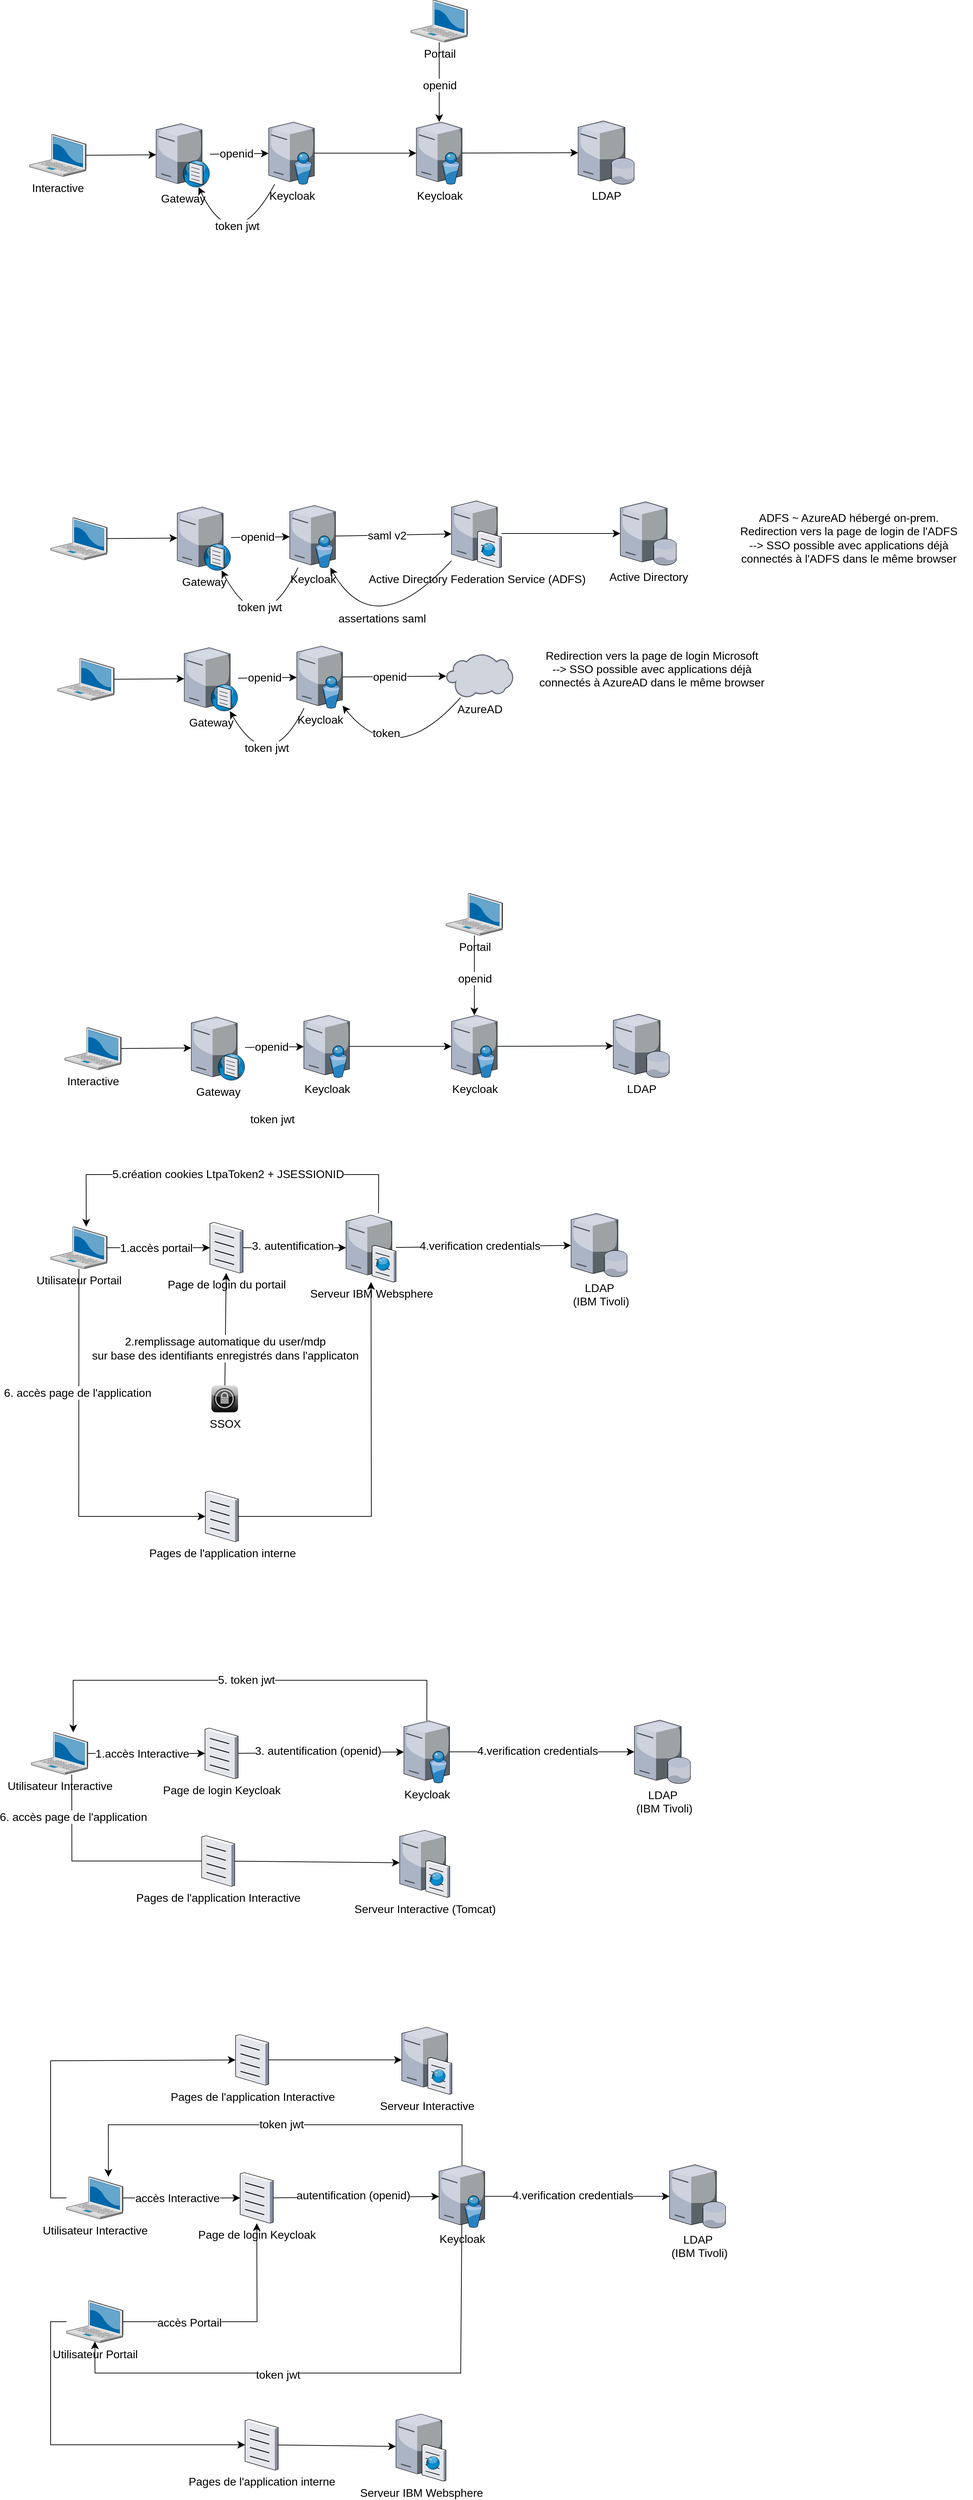 <mxfile version="21.6.1" type="github">
  <diagram name="Page-1" id="HAjE-nJK2nhPseXHy5An">
    <mxGraphModel dx="1434" dy="2093" grid="1" gridSize="10" guides="1" tooltips="1" connect="1" arrows="1" fold="1" page="1" pageScale="1" pageWidth="827" pageHeight="1169" math="0" shadow="0">
      <root>
        <mxCell id="0" />
        <mxCell id="1" parent="0" />
        <mxCell id="fy3cLaKTtEcv1rsZ_gve-9" style="edgeStyle=none;curved=1;rounded=0;orthogonalLoop=1;jettySize=auto;html=1;fontSize=12;startSize=8;endSize=8;" edge="1" parent="1" source="fy3cLaKTtEcv1rsZ_gve-1" target="fy3cLaKTtEcv1rsZ_gve-5">
          <mxGeometry relative="1" as="geometry" />
        </mxCell>
        <mxCell id="fy3cLaKTtEcv1rsZ_gve-1" value="Interactive" style="verticalLabelPosition=bottom;sketch=0;aspect=fixed;html=1;verticalAlign=top;strokeColor=none;align=center;outlineConnect=0;shape=mxgraph.citrix.laptop_2;fontSize=16;" vertex="1" parent="1">
          <mxGeometry x="50" y="141" width="80.46" height="60" as="geometry" />
        </mxCell>
        <mxCell id="fy3cLaKTtEcv1rsZ_gve-31" style="edgeStyle=none;curved=1;rounded=0;orthogonalLoop=1;jettySize=auto;html=1;fontSize=12;startSize=8;endSize=8;" edge="1" parent="1" source="fy3cLaKTtEcv1rsZ_gve-2" target="fy3cLaKTtEcv1rsZ_gve-5">
          <mxGeometry relative="1" as="geometry">
            <Array as="points">
              <mxPoint x="340" y="320" />
            </Array>
          </mxGeometry>
        </mxCell>
        <mxCell id="fy3cLaKTtEcv1rsZ_gve-32" value="token jwt" style="edgeLabel;html=1;align=center;verticalAlign=middle;resizable=0;points=[];fontSize=16;" vertex="1" connectable="0" parent="fy3cLaKTtEcv1rsZ_gve-31">
          <mxGeometry x="-0.35" y="-19" relative="1" as="geometry">
            <mxPoint as="offset" />
          </mxGeometry>
        </mxCell>
        <mxCell id="fy3cLaKTtEcv1rsZ_gve-57" style="edgeStyle=none;curved=1;rounded=0;orthogonalLoop=1;jettySize=auto;html=1;fontSize=12;startSize=8;endSize=8;" edge="1" parent="1" source="fy3cLaKTtEcv1rsZ_gve-2" target="fy3cLaKTtEcv1rsZ_gve-56">
          <mxGeometry relative="1" as="geometry" />
        </mxCell>
        <mxCell id="fy3cLaKTtEcv1rsZ_gve-2" value="Keycloak" style="verticalLabelPosition=bottom;sketch=0;aspect=fixed;html=1;verticalAlign=top;strokeColor=none;align=center;outlineConnect=0;shape=mxgraph.citrix.directory_server;fontSize=16;" vertex="1" parent="1">
          <mxGeometry x="390" y="123.5" width="65" height="88.5" as="geometry" />
        </mxCell>
        <mxCell id="fy3cLaKTtEcv1rsZ_gve-4" value="&lt;div&gt;LDAP&lt;/div&gt;" style="verticalLabelPosition=bottom;sketch=0;aspect=fixed;html=1;verticalAlign=top;strokeColor=none;align=center;outlineConnect=0;shape=mxgraph.citrix.database_server;fontSize=16;" vertex="1" parent="1">
          <mxGeometry x="830" y="122" width="80" height="90" as="geometry" />
        </mxCell>
        <mxCell id="fy3cLaKTtEcv1rsZ_gve-7" style="edgeStyle=none;curved=1;rounded=0;orthogonalLoop=1;jettySize=auto;html=1;fontSize=12;startSize=8;endSize=8;" edge="1" parent="1" source="fy3cLaKTtEcv1rsZ_gve-5" target="fy3cLaKTtEcv1rsZ_gve-2">
          <mxGeometry relative="1" as="geometry" />
        </mxCell>
        <mxCell id="fy3cLaKTtEcv1rsZ_gve-11" value="openid" style="edgeLabel;html=1;align=center;verticalAlign=middle;resizable=0;points=[];fontSize=16;" vertex="1" connectable="0" parent="fy3cLaKTtEcv1rsZ_gve-7">
          <mxGeometry x="-0.1" y="1" relative="1" as="geometry">
            <mxPoint as="offset" />
          </mxGeometry>
        </mxCell>
        <mxCell id="fy3cLaKTtEcv1rsZ_gve-5" value="Gateway" style="verticalLabelPosition=bottom;sketch=0;aspect=fixed;html=1;verticalAlign=top;strokeColor=none;align=center;outlineConnect=0;shape=mxgraph.citrix.dns_server;fontSize=16;" vertex="1" parent="1">
          <mxGeometry x="230" y="123.5" width="76.5" height="92.5" as="geometry" />
        </mxCell>
        <mxCell id="fy3cLaKTtEcv1rsZ_gve-12" style="edgeStyle=none;curved=1;rounded=0;orthogonalLoop=1;jettySize=auto;html=1;fontSize=12;startSize=8;endSize=8;" edge="1" parent="1" source="fy3cLaKTtEcv1rsZ_gve-13" target="fy3cLaKTtEcv1rsZ_gve-20">
          <mxGeometry relative="1" as="geometry" />
        </mxCell>
        <mxCell id="fy3cLaKTtEcv1rsZ_gve-13" value="" style="verticalLabelPosition=bottom;sketch=0;aspect=fixed;html=1;verticalAlign=top;strokeColor=none;align=center;outlineConnect=0;shape=mxgraph.citrix.laptop_2;fontSize=16;" vertex="1" parent="1">
          <mxGeometry x="80" y="686" width="80.46" height="60" as="geometry" />
        </mxCell>
        <mxCell id="fy3cLaKTtEcv1rsZ_gve-14" style="edgeStyle=none;curved=1;rounded=0;orthogonalLoop=1;jettySize=auto;html=1;fontSize=12;startSize=8;endSize=8;" edge="1" parent="1" source="fy3cLaKTtEcv1rsZ_gve-16" target="fy3cLaKTtEcv1rsZ_gve-46">
          <mxGeometry relative="1" as="geometry">
            <mxPoint x="650" y="712.126" as="targetPoint" />
          </mxGeometry>
        </mxCell>
        <mxCell id="fy3cLaKTtEcv1rsZ_gve-15" value="saml v2" style="edgeLabel;html=1;align=center;verticalAlign=middle;resizable=0;points=[];fontSize=16;" vertex="1" connectable="0" parent="fy3cLaKTtEcv1rsZ_gve-14">
          <mxGeometry x="-0.246" relative="1" as="geometry">
            <mxPoint x="11" as="offset" />
          </mxGeometry>
        </mxCell>
        <mxCell id="fy3cLaKTtEcv1rsZ_gve-36" style="edgeStyle=none;curved=1;rounded=0;orthogonalLoop=1;jettySize=auto;html=1;fontSize=12;startSize=8;endSize=8;" edge="1" parent="1" source="fy3cLaKTtEcv1rsZ_gve-16" target="fy3cLaKTtEcv1rsZ_gve-20">
          <mxGeometry relative="1" as="geometry">
            <Array as="points">
              <mxPoint x="380" y="867" />
            </Array>
          </mxGeometry>
        </mxCell>
        <mxCell id="fy3cLaKTtEcv1rsZ_gve-37" value="token jwt" style="edgeLabel;html=1;align=center;verticalAlign=middle;resizable=0;points=[];fontSize=16;" vertex="1" connectable="0" parent="fy3cLaKTtEcv1rsZ_gve-36">
          <mxGeometry x="0.41" y="-23" relative="1" as="geometry">
            <mxPoint as="offset" />
          </mxGeometry>
        </mxCell>
        <mxCell id="fy3cLaKTtEcv1rsZ_gve-16" value="Keycloak" style="verticalLabelPosition=bottom;sketch=0;aspect=fixed;html=1;verticalAlign=top;strokeColor=none;align=center;outlineConnect=0;shape=mxgraph.citrix.directory_server;fontSize=16;" vertex="1" parent="1">
          <mxGeometry x="420" y="668.5" width="65" height="88.5" as="geometry" />
        </mxCell>
        <mxCell id="fy3cLaKTtEcv1rsZ_gve-34" style="edgeStyle=none;curved=1;rounded=0;orthogonalLoop=1;jettySize=auto;html=1;fontSize=12;startSize=8;endSize=8;" edge="1" parent="1" source="fy3cLaKTtEcv1rsZ_gve-46" target="fy3cLaKTtEcv1rsZ_gve-16">
          <mxGeometry relative="1" as="geometry">
            <mxPoint x="650" y="753.333" as="sourcePoint" />
            <Array as="points">
              <mxPoint x="540" y="867" />
            </Array>
          </mxGeometry>
        </mxCell>
        <mxCell id="fy3cLaKTtEcv1rsZ_gve-35" value="assertations saml" style="edgeLabel;html=1;align=center;verticalAlign=middle;resizable=0;points=[];fontSize=16;" vertex="1" connectable="0" parent="fy3cLaKTtEcv1rsZ_gve-34">
          <mxGeometry x="0.313" y="-18" relative="1" as="geometry">
            <mxPoint x="9" y="-6" as="offset" />
          </mxGeometry>
        </mxCell>
        <mxCell id="fy3cLaKTtEcv1rsZ_gve-18" style="edgeStyle=none;curved=1;rounded=0;orthogonalLoop=1;jettySize=auto;html=1;fontSize=12;startSize=8;endSize=8;" edge="1" parent="1" source="fy3cLaKTtEcv1rsZ_gve-20" target="fy3cLaKTtEcv1rsZ_gve-16">
          <mxGeometry relative="1" as="geometry" />
        </mxCell>
        <mxCell id="fy3cLaKTtEcv1rsZ_gve-19" value="openid" style="edgeLabel;html=1;align=center;verticalAlign=middle;resizable=0;points=[];fontSize=16;" vertex="1" connectable="0" parent="fy3cLaKTtEcv1rsZ_gve-18">
          <mxGeometry x="-0.1" y="1" relative="1" as="geometry">
            <mxPoint as="offset" />
          </mxGeometry>
        </mxCell>
        <mxCell id="fy3cLaKTtEcv1rsZ_gve-20" value="Gateway" style="verticalLabelPosition=bottom;sketch=0;aspect=fixed;html=1;verticalAlign=top;strokeColor=none;align=center;outlineConnect=0;shape=mxgraph.citrix.dns_server;fontSize=16;" vertex="1" parent="1">
          <mxGeometry x="260" y="668.5" width="76.5" height="92.5" as="geometry" />
        </mxCell>
        <mxCell id="fy3cLaKTtEcv1rsZ_gve-21" style="edgeStyle=none;curved=1;rounded=0;orthogonalLoop=1;jettySize=auto;html=1;fontSize=12;startSize=8;endSize=8;" edge="1" parent="1" source="fy3cLaKTtEcv1rsZ_gve-22" target="fy3cLaKTtEcv1rsZ_gve-29">
          <mxGeometry relative="1" as="geometry" />
        </mxCell>
        <mxCell id="fy3cLaKTtEcv1rsZ_gve-22" value="" style="verticalLabelPosition=bottom;sketch=0;aspect=fixed;html=1;verticalAlign=top;strokeColor=none;align=center;outlineConnect=0;shape=mxgraph.citrix.laptop_2;fontSize=16;" vertex="1" parent="1">
          <mxGeometry x="90" y="886" width="80.46" height="60" as="geometry" />
        </mxCell>
        <mxCell id="fy3cLaKTtEcv1rsZ_gve-23" style="edgeStyle=none;curved=1;rounded=0;orthogonalLoop=1;jettySize=auto;html=1;fontSize=12;startSize=8;endSize=8;" edge="1" parent="1" source="fy3cLaKTtEcv1rsZ_gve-25" target="fy3cLaKTtEcv1rsZ_gve-30">
          <mxGeometry relative="1" as="geometry">
            <mxPoint x="600" y="912.169" as="targetPoint" />
          </mxGeometry>
        </mxCell>
        <mxCell id="fy3cLaKTtEcv1rsZ_gve-24" value="openid" style="edgeLabel;html=1;align=center;verticalAlign=middle;resizable=0;points=[];fontSize=16;" vertex="1" connectable="0" parent="fy3cLaKTtEcv1rsZ_gve-23">
          <mxGeometry x="-0.246" relative="1" as="geometry">
            <mxPoint x="11" as="offset" />
          </mxGeometry>
        </mxCell>
        <mxCell id="fy3cLaKTtEcv1rsZ_gve-40" style="edgeStyle=none;curved=1;rounded=0;orthogonalLoop=1;jettySize=auto;html=1;fontSize=12;startSize=8;endSize=8;" edge="1" parent="1" source="fy3cLaKTtEcv1rsZ_gve-25" target="fy3cLaKTtEcv1rsZ_gve-29">
          <mxGeometry relative="1" as="geometry">
            <Array as="points">
              <mxPoint x="390" y="1057" />
            </Array>
          </mxGeometry>
        </mxCell>
        <mxCell id="fy3cLaKTtEcv1rsZ_gve-41" value="token jwt" style="edgeLabel;html=1;align=center;verticalAlign=middle;resizable=0;points=[];fontSize=16;" vertex="1" connectable="0" parent="fy3cLaKTtEcv1rsZ_gve-40">
          <mxGeometry x="0.368" y="-19" relative="1" as="geometry">
            <mxPoint as="offset" />
          </mxGeometry>
        </mxCell>
        <mxCell id="fy3cLaKTtEcv1rsZ_gve-25" value="Keycloak" style="verticalLabelPosition=bottom;sketch=0;aspect=fixed;html=1;verticalAlign=top;strokeColor=none;align=center;outlineConnect=0;shape=mxgraph.citrix.directory_server;fontSize=16;" vertex="1" parent="1">
          <mxGeometry x="430" y="868.5" width="65" height="88.5" as="geometry" />
        </mxCell>
        <mxCell id="fy3cLaKTtEcv1rsZ_gve-27" style="edgeStyle=none;curved=1;rounded=0;orthogonalLoop=1;jettySize=auto;html=1;fontSize=12;startSize=8;endSize=8;" edge="1" parent="1" source="fy3cLaKTtEcv1rsZ_gve-29" target="fy3cLaKTtEcv1rsZ_gve-25">
          <mxGeometry relative="1" as="geometry" />
        </mxCell>
        <mxCell id="fy3cLaKTtEcv1rsZ_gve-28" value="openid" style="edgeLabel;html=1;align=center;verticalAlign=middle;resizable=0;points=[];fontSize=16;" vertex="1" connectable="0" parent="fy3cLaKTtEcv1rsZ_gve-27">
          <mxGeometry x="-0.1" y="1" relative="1" as="geometry">
            <mxPoint as="offset" />
          </mxGeometry>
        </mxCell>
        <mxCell id="fy3cLaKTtEcv1rsZ_gve-29" value="Gateway" style="verticalLabelPosition=bottom;sketch=0;aspect=fixed;html=1;verticalAlign=top;strokeColor=none;align=center;outlineConnect=0;shape=mxgraph.citrix.dns_server;fontSize=16;" vertex="1" parent="1">
          <mxGeometry x="270" y="868.5" width="76.5" height="92.5" as="geometry" />
        </mxCell>
        <mxCell id="fy3cLaKTtEcv1rsZ_gve-38" style="edgeStyle=none;curved=1;rounded=0;orthogonalLoop=1;jettySize=auto;html=1;fontSize=12;startSize=8;endSize=8;" edge="1" parent="1" source="fy3cLaKTtEcv1rsZ_gve-30" target="fy3cLaKTtEcv1rsZ_gve-25">
          <mxGeometry relative="1" as="geometry">
            <Array as="points">
              <mxPoint x="570" y="1047" />
            </Array>
          </mxGeometry>
        </mxCell>
        <mxCell id="fy3cLaKTtEcv1rsZ_gve-39" value="token" style="edgeLabel;html=1;align=center;verticalAlign=middle;resizable=0;points=[];fontSize=16;" vertex="1" connectable="0" parent="fy3cLaKTtEcv1rsZ_gve-38">
          <mxGeometry x="0.471" y="-24" relative="1" as="geometry">
            <mxPoint as="offset" />
          </mxGeometry>
        </mxCell>
        <mxCell id="fy3cLaKTtEcv1rsZ_gve-30" value="AzureAD" style="verticalLabelPosition=bottom;sketch=0;aspect=fixed;html=1;verticalAlign=top;strokeColor=none;align=center;outlineConnect=0;shape=mxgraph.citrix.cloud;fontSize=16;" vertex="1" parent="1">
          <mxGeometry x="642.5" y="880" width="95" height="62" as="geometry" />
        </mxCell>
        <mxCell id="fy3cLaKTtEcv1rsZ_gve-43" value="ADFS ~ AzureAD hébergé on-prem.&lt;br&gt;Redirection vers la page de login de l&#39;ADFS&lt;br&gt;--&amp;gt; SSO possible avec applications déjà connectés à l&#39;ADFS dans le même browser" style="text;html=1;strokeColor=none;fillColor=none;align=center;verticalAlign=middle;whiteSpace=wrap;rounded=0;fontSize=16;" vertex="1" parent="1">
          <mxGeometry x="1040" y="699.75" width="350" height="30" as="geometry" />
        </mxCell>
        <mxCell id="fy3cLaKTtEcv1rsZ_gve-44" value="Redirection vers la page de login Microsoft &lt;br&gt;--&amp;gt; SSO possible avec applications déjà connectés à AzureAD dans le même browser" style="text;html=1;strokeColor=none;fillColor=none;align=center;verticalAlign=middle;whiteSpace=wrap;rounded=0;fontSize=16;" vertex="1" parent="1">
          <mxGeometry x="760" y="886" width="350" height="30" as="geometry" />
        </mxCell>
        <mxCell id="fy3cLaKTtEcv1rsZ_gve-48" style="edgeStyle=none;curved=1;rounded=0;orthogonalLoop=1;jettySize=auto;html=1;fontSize=12;startSize=8;endSize=8;" edge="1" parent="1" source="fy3cLaKTtEcv1rsZ_gve-46" target="fy3cLaKTtEcv1rsZ_gve-47">
          <mxGeometry relative="1" as="geometry" />
        </mxCell>
        <mxCell id="fy3cLaKTtEcv1rsZ_gve-46" value="Active Directory Federation Service (ADFS)" style="verticalLabelPosition=bottom;sketch=0;aspect=fixed;html=1;verticalAlign=top;strokeColor=none;align=center;outlineConnect=0;shape=mxgraph.citrix.ftp_server;fontSize=16;" vertex="1" parent="1">
          <mxGeometry x="650" y="660" width="71" height="97" as="geometry" />
        </mxCell>
        <mxCell id="fy3cLaKTtEcv1rsZ_gve-47" value="Active Directory" style="verticalLabelPosition=bottom;sketch=0;aspect=fixed;html=1;verticalAlign=top;strokeColor=none;align=center;outlineConnect=0;shape=mxgraph.citrix.database_server;fontSize=16;" vertex="1" parent="1">
          <mxGeometry x="890" y="663.5" width="80" height="90" as="geometry" />
        </mxCell>
        <mxCell id="fy3cLaKTtEcv1rsZ_gve-58" style="edgeStyle=none;curved=1;rounded=0;orthogonalLoop=1;jettySize=auto;html=1;fontSize=12;startSize=8;endSize=8;" edge="1" parent="1" source="fy3cLaKTtEcv1rsZ_gve-56" target="fy3cLaKTtEcv1rsZ_gve-4">
          <mxGeometry relative="1" as="geometry" />
        </mxCell>
        <mxCell id="fy3cLaKTtEcv1rsZ_gve-56" value="Keycloak" style="verticalLabelPosition=bottom;sketch=0;aspect=fixed;html=1;verticalAlign=top;strokeColor=none;align=center;outlineConnect=0;shape=mxgraph.citrix.directory_server;fontSize=16;" vertex="1" parent="1">
          <mxGeometry x="600" y="123.5" width="65" height="88.5" as="geometry" />
        </mxCell>
        <mxCell id="fy3cLaKTtEcv1rsZ_gve-60" style="edgeStyle=none;curved=1;rounded=0;orthogonalLoop=1;jettySize=auto;html=1;fontSize=12;startSize=8;endSize=8;" edge="1" parent="1" source="fy3cLaKTtEcv1rsZ_gve-59" target="fy3cLaKTtEcv1rsZ_gve-56">
          <mxGeometry relative="1" as="geometry" />
        </mxCell>
        <mxCell id="fy3cLaKTtEcv1rsZ_gve-61" value="openid" style="edgeLabel;html=1;align=center;verticalAlign=middle;resizable=0;points=[];fontSize=16;" vertex="1" connectable="0" parent="fy3cLaKTtEcv1rsZ_gve-60">
          <mxGeometry x="-0.181" y="1" relative="1" as="geometry">
            <mxPoint x="-1" y="14" as="offset" />
          </mxGeometry>
        </mxCell>
        <mxCell id="fy3cLaKTtEcv1rsZ_gve-59" value="Portail" style="verticalLabelPosition=bottom;sketch=0;aspect=fixed;html=1;verticalAlign=top;strokeColor=none;align=center;outlineConnect=0;shape=mxgraph.citrix.laptop_2;fontSize=16;" vertex="1" parent="1">
          <mxGeometry x="592.27" y="-50" width="80.46" height="60" as="geometry" />
        </mxCell>
        <mxCell id="fy3cLaKTtEcv1rsZ_gve-62" style="edgeStyle=none;curved=1;rounded=0;orthogonalLoop=1;jettySize=auto;html=1;fontSize=12;startSize=8;endSize=8;" edge="1" parent="1" source="fy3cLaKTtEcv1rsZ_gve-63" target="fy3cLaKTtEcv1rsZ_gve-70">
          <mxGeometry relative="1" as="geometry" />
        </mxCell>
        <mxCell id="fy3cLaKTtEcv1rsZ_gve-63" value="Interactive" style="verticalLabelPosition=bottom;sketch=0;aspect=fixed;html=1;verticalAlign=top;strokeColor=none;align=center;outlineConnect=0;shape=mxgraph.citrix.laptop_2;fontSize=16;" vertex="1" parent="1">
          <mxGeometry x="100" y="1411" width="80.46" height="60" as="geometry" />
        </mxCell>
        <mxCell id="fy3cLaKTtEcv1rsZ_gve-64" value="token jwt" style="edgeLabel;html=1;align=center;verticalAlign=middle;resizable=0;points=[];fontSize=16;" vertex="1" connectable="0" parent="1">
          <mxGeometry x="395.133" y="1540.648" as="geometry" />
        </mxCell>
        <mxCell id="fy3cLaKTtEcv1rsZ_gve-65" style="edgeStyle=none;curved=1;rounded=0;orthogonalLoop=1;jettySize=auto;html=1;fontSize=12;startSize=8;endSize=8;" edge="1" parent="1" source="fy3cLaKTtEcv1rsZ_gve-66" target="fy3cLaKTtEcv1rsZ_gve-72">
          <mxGeometry relative="1" as="geometry" />
        </mxCell>
        <mxCell id="fy3cLaKTtEcv1rsZ_gve-66" value="Keycloak" style="verticalLabelPosition=bottom;sketch=0;aspect=fixed;html=1;verticalAlign=top;strokeColor=none;align=center;outlineConnect=0;shape=mxgraph.citrix.directory_server;fontSize=16;" vertex="1" parent="1">
          <mxGeometry x="440" y="1393.5" width="65" height="88.5" as="geometry" />
        </mxCell>
        <mxCell id="fy3cLaKTtEcv1rsZ_gve-67" value="&lt;div&gt;LDAP&lt;/div&gt;" style="verticalLabelPosition=bottom;sketch=0;aspect=fixed;html=1;verticalAlign=top;strokeColor=none;align=center;outlineConnect=0;shape=mxgraph.citrix.database_server;fontSize=16;" vertex="1" parent="1">
          <mxGeometry x="880" y="1392" width="80" height="90" as="geometry" />
        </mxCell>
        <mxCell id="fy3cLaKTtEcv1rsZ_gve-68" style="edgeStyle=none;curved=1;rounded=0;orthogonalLoop=1;jettySize=auto;html=1;fontSize=12;startSize=8;endSize=8;" edge="1" parent="1" source="fy3cLaKTtEcv1rsZ_gve-70" target="fy3cLaKTtEcv1rsZ_gve-66">
          <mxGeometry relative="1" as="geometry" />
        </mxCell>
        <mxCell id="fy3cLaKTtEcv1rsZ_gve-69" value="openid" style="edgeLabel;html=1;align=center;verticalAlign=middle;resizable=0;points=[];fontSize=16;" vertex="1" connectable="0" parent="fy3cLaKTtEcv1rsZ_gve-68">
          <mxGeometry x="-0.1" y="1" relative="1" as="geometry">
            <mxPoint as="offset" />
          </mxGeometry>
        </mxCell>
        <mxCell id="fy3cLaKTtEcv1rsZ_gve-70" value="Gateway" style="verticalLabelPosition=bottom;sketch=0;aspect=fixed;html=1;verticalAlign=top;strokeColor=none;align=center;outlineConnect=0;shape=mxgraph.citrix.dns_server;fontSize=16;" vertex="1" parent="1">
          <mxGeometry x="280" y="1393.5" width="76.5" height="92.5" as="geometry" />
        </mxCell>
        <mxCell id="fy3cLaKTtEcv1rsZ_gve-71" style="edgeStyle=none;curved=1;rounded=0;orthogonalLoop=1;jettySize=auto;html=1;fontSize=12;startSize=8;endSize=8;" edge="1" parent="1" source="fy3cLaKTtEcv1rsZ_gve-72" target="fy3cLaKTtEcv1rsZ_gve-67">
          <mxGeometry relative="1" as="geometry" />
        </mxCell>
        <mxCell id="fy3cLaKTtEcv1rsZ_gve-72" value="Keycloak" style="verticalLabelPosition=bottom;sketch=0;aspect=fixed;html=1;verticalAlign=top;strokeColor=none;align=center;outlineConnect=0;shape=mxgraph.citrix.directory_server;fontSize=16;" vertex="1" parent="1">
          <mxGeometry x="650" y="1393.5" width="65" height="88.5" as="geometry" />
        </mxCell>
        <mxCell id="fy3cLaKTtEcv1rsZ_gve-73" style="edgeStyle=none;curved=1;rounded=0;orthogonalLoop=1;jettySize=auto;html=1;fontSize=12;startSize=8;endSize=8;" edge="1" parent="1" source="fy3cLaKTtEcv1rsZ_gve-75" target="fy3cLaKTtEcv1rsZ_gve-72">
          <mxGeometry relative="1" as="geometry" />
        </mxCell>
        <mxCell id="fy3cLaKTtEcv1rsZ_gve-74" value="openid" style="edgeLabel;html=1;align=center;verticalAlign=middle;resizable=0;points=[];fontSize=16;" vertex="1" connectable="0" parent="fy3cLaKTtEcv1rsZ_gve-73">
          <mxGeometry x="-0.181" y="1" relative="1" as="geometry">
            <mxPoint x="-1" y="14" as="offset" />
          </mxGeometry>
        </mxCell>
        <mxCell id="fy3cLaKTtEcv1rsZ_gve-75" value="Portail" style="verticalLabelPosition=bottom;sketch=0;aspect=fixed;html=1;verticalAlign=top;strokeColor=none;align=center;outlineConnect=0;shape=mxgraph.citrix.laptop_2;fontSize=16;" vertex="1" parent="1">
          <mxGeometry x="642.27" y="1220" width="80.46" height="60" as="geometry" />
        </mxCell>
        <mxCell id="fy3cLaKTtEcv1rsZ_gve-78" style="edgeStyle=none;curved=1;rounded=0;orthogonalLoop=1;jettySize=auto;html=1;fontSize=12;startSize=8;endSize=8;" edge="1" parent="1" source="fy3cLaKTtEcv1rsZ_gve-76" target="fy3cLaKTtEcv1rsZ_gve-77">
          <mxGeometry relative="1" as="geometry" />
        </mxCell>
        <mxCell id="fy3cLaKTtEcv1rsZ_gve-93" value="1.accès portail" style="edgeLabel;html=1;align=center;verticalAlign=middle;resizable=0;points=[];fontSize=16;" vertex="1" connectable="0" parent="fy3cLaKTtEcv1rsZ_gve-78">
          <mxGeometry x="-0.308" y="-1" relative="1" as="geometry">
            <mxPoint x="19" y="-1" as="offset" />
          </mxGeometry>
        </mxCell>
        <mxCell id="fy3cLaKTtEcv1rsZ_gve-143" style="edgeStyle=none;rounded=0;orthogonalLoop=1;jettySize=auto;html=1;fontSize=12;startSize=8;endSize=8;" edge="1" parent="1" source="fy3cLaKTtEcv1rsZ_gve-76" target="fy3cLaKTtEcv1rsZ_gve-142">
          <mxGeometry relative="1" as="geometry">
            <Array as="points">
              <mxPoint x="120" y="2106" />
            </Array>
          </mxGeometry>
        </mxCell>
        <mxCell id="fy3cLaKTtEcv1rsZ_gve-145" value="6. accès page de l&#39;application" style="edgeLabel;html=1;align=center;verticalAlign=middle;resizable=0;points=[];fontSize=16;" vertex="1" connectable="0" parent="fy3cLaKTtEcv1rsZ_gve-143">
          <mxGeometry x="-0.338" y="-2" relative="1" as="geometry">
            <mxPoint as="offset" />
          </mxGeometry>
        </mxCell>
        <mxCell id="fy3cLaKTtEcv1rsZ_gve-76" value="&lt;div&gt;Utilisateur Portail&lt;/div&gt;" style="verticalLabelPosition=bottom;sketch=0;aspect=fixed;html=1;verticalAlign=top;strokeColor=none;align=center;outlineConnect=0;shape=mxgraph.citrix.laptop_2;fontSize=16;" vertex="1" parent="1">
          <mxGeometry x="80" y="1694" width="80.46" height="60" as="geometry" />
        </mxCell>
        <mxCell id="fy3cLaKTtEcv1rsZ_gve-84" style="edgeStyle=none;curved=1;rounded=0;orthogonalLoop=1;jettySize=auto;html=1;fontSize=12;startSize=8;endSize=8;" edge="1" parent="1" source="fy3cLaKTtEcv1rsZ_gve-77" target="fy3cLaKTtEcv1rsZ_gve-83">
          <mxGeometry relative="1" as="geometry" />
        </mxCell>
        <mxCell id="fy3cLaKTtEcv1rsZ_gve-94" value="3. autentification" style="edgeLabel;html=1;align=center;verticalAlign=middle;resizable=0;points=[];fontSize=16;" vertex="1" connectable="0" parent="fy3cLaKTtEcv1rsZ_gve-84">
          <mxGeometry x="-0.051" y="3" relative="1" as="geometry">
            <mxPoint x="1" as="offset" />
          </mxGeometry>
        </mxCell>
        <mxCell id="fy3cLaKTtEcv1rsZ_gve-77" value="Page de login du portail" style="verticalLabelPosition=bottom;sketch=0;aspect=fixed;html=1;verticalAlign=top;strokeColor=none;align=center;outlineConnect=0;shape=mxgraph.citrix.document;fontSize=16;" vertex="1" parent="1">
          <mxGeometry x="306.5" y="1688" width="47" height="72" as="geometry" />
        </mxCell>
        <mxCell id="fy3cLaKTtEcv1rsZ_gve-81" style="edgeStyle=none;curved=1;rounded=0;orthogonalLoop=1;jettySize=auto;html=1;fontSize=12;startSize=8;endSize=8;" edge="1" parent="1" source="fy3cLaKTtEcv1rsZ_gve-79" target="fy3cLaKTtEcv1rsZ_gve-77">
          <mxGeometry relative="1" as="geometry">
            <mxPoint x="293.96" y="1789" as="targetPoint" />
          </mxGeometry>
        </mxCell>
        <mxCell id="fy3cLaKTtEcv1rsZ_gve-82" value="2.remplissage automatique du user/mdp &lt;br&gt;sur base des identifiants enregistrés dans l&#39;applicaton" style="edgeLabel;html=1;align=center;verticalAlign=middle;resizable=0;points=[];fontSize=16;" vertex="1" connectable="0" parent="fy3cLaKTtEcv1rsZ_gve-81">
          <mxGeometry x="-0.333" y="1" relative="1" as="geometry">
            <mxPoint as="offset" />
          </mxGeometry>
        </mxCell>
        <mxCell id="fy3cLaKTtEcv1rsZ_gve-79" value="SSOX" style="verticalLabelPosition=bottom;sketch=0;aspect=fixed;html=1;verticalAlign=top;strokeColor=none;align=center;outlineConnect=0;shape=mxgraph.citrix.role_secure_access;fillColor=#CCCCCC;gradientColor=#000000;gradientDirection=south;fontSize=16;" vertex="1" parent="1">
          <mxGeometry x="308.5" y="1920" width="38" height="38" as="geometry" />
        </mxCell>
        <mxCell id="fy3cLaKTtEcv1rsZ_gve-85" style="edgeStyle=none;rounded=0;orthogonalLoop=1;jettySize=auto;html=1;fontSize=12;startSize=8;endSize=8;" edge="1" parent="1">
          <mxGeometry relative="1" as="geometry">
            <mxPoint x="546.194" y="1675.25" as="sourcePoint" />
            <mxPoint x="130.624" y="1694" as="targetPoint" />
            <Array as="points">
              <mxPoint x="546.46" y="1620" />
              <mxPoint x="130.46" y="1620" />
            </Array>
          </mxGeometry>
        </mxCell>
        <mxCell id="fy3cLaKTtEcv1rsZ_gve-86" value="5.création cookies LtpaToken2 + JSESSIONID" style="edgeLabel;html=1;align=center;verticalAlign=middle;resizable=0;points=[];fontSize=16;" vertex="1" connectable="0" parent="fy3cLaKTtEcv1rsZ_gve-85">
          <mxGeometry x="-0.009" y="-1" relative="1" as="geometry">
            <mxPoint as="offset" />
          </mxGeometry>
        </mxCell>
        <mxCell id="fy3cLaKTtEcv1rsZ_gve-88" style="edgeStyle=none;curved=1;rounded=0;orthogonalLoop=1;jettySize=auto;html=1;fontSize=12;startSize=8;endSize=8;" edge="1" parent="1" source="fy3cLaKTtEcv1rsZ_gve-83" target="fy3cLaKTtEcv1rsZ_gve-87">
          <mxGeometry relative="1" as="geometry" />
        </mxCell>
        <mxCell id="fy3cLaKTtEcv1rsZ_gve-95" value="4.verification credentials" style="edgeLabel;html=1;align=center;verticalAlign=middle;resizable=0;points=[];fontSize=16;" vertex="1" connectable="0" parent="fy3cLaKTtEcv1rsZ_gve-88">
          <mxGeometry x="-0.151" relative="1" as="geometry">
            <mxPoint x="13" y="-2" as="offset" />
          </mxGeometry>
        </mxCell>
        <mxCell id="fy3cLaKTtEcv1rsZ_gve-83" value="Serveur IBM Websphere" style="verticalLabelPosition=bottom;sketch=0;aspect=fixed;html=1;verticalAlign=top;strokeColor=none;align=center;outlineConnect=0;shape=mxgraph.citrix.cache_server;fontSize=16;" vertex="1" parent="1">
          <mxGeometry x="500" y="1675.25" width="71" height="97.5" as="geometry" />
        </mxCell>
        <mxCell id="fy3cLaKTtEcv1rsZ_gve-87" value="&lt;div&gt;LDAP&lt;/div&gt;&amp;nbsp;(IBM Tivoli)" style="verticalLabelPosition=bottom;sketch=0;aspect=fixed;html=1;verticalAlign=top;strokeColor=none;align=center;outlineConnect=0;shape=mxgraph.citrix.database_server;fontSize=16;" vertex="1" parent="1">
          <mxGeometry x="820" y="1675.25" width="80" height="90" as="geometry" />
        </mxCell>
        <mxCell id="fy3cLaKTtEcv1rsZ_gve-96" style="edgeStyle=none;curved=1;rounded=0;orthogonalLoop=1;jettySize=auto;html=1;fontSize=12;startSize=8;endSize=8;" edge="1" parent="1" source="fy3cLaKTtEcv1rsZ_gve-98" target="fy3cLaKTtEcv1rsZ_gve-101">
          <mxGeometry relative="1" as="geometry" />
        </mxCell>
        <mxCell id="fy3cLaKTtEcv1rsZ_gve-97" value="1.accès Interactive" style="edgeLabel;html=1;align=center;verticalAlign=middle;resizable=0;points=[];fontSize=16;" vertex="1" connectable="0" parent="fy3cLaKTtEcv1rsZ_gve-96">
          <mxGeometry x="-0.308" y="-1" relative="1" as="geometry">
            <mxPoint x="19" y="-1" as="offset" />
          </mxGeometry>
        </mxCell>
        <mxCell id="fy3cLaKTtEcv1rsZ_gve-147" style="edgeStyle=none;rounded=0;orthogonalLoop=1;jettySize=auto;html=1;fontSize=12;startSize=8;endSize=8;" edge="1" parent="1">
          <mxGeometry relative="1" as="geometry">
            <mxPoint x="110.003" y="2473" as="sourcePoint" />
            <mxPoint x="311.97" y="2596" as="targetPoint" />
            <Array as="points">
              <mxPoint x="110.22" y="2596" />
            </Array>
          </mxGeometry>
        </mxCell>
        <mxCell id="fy3cLaKTtEcv1rsZ_gve-150" value="6. accès page de l&#39;application" style="edgeLabel;html=1;align=center;verticalAlign=middle;resizable=0;points=[];fontSize=16;" vertex="1" connectable="0" parent="fy3cLaKTtEcv1rsZ_gve-147">
          <mxGeometry x="-0.63" y="2" relative="1" as="geometry">
            <mxPoint as="offset" />
          </mxGeometry>
        </mxCell>
        <mxCell id="fy3cLaKTtEcv1rsZ_gve-98" value="&lt;div&gt;Utilisateur Interactive&lt;br&gt;&lt;/div&gt;" style="verticalLabelPosition=bottom;sketch=0;aspect=fixed;html=1;verticalAlign=top;strokeColor=none;align=center;outlineConnect=0;shape=mxgraph.citrix.laptop_2;fontSize=16;" vertex="1" parent="1">
          <mxGeometry x="52.5" y="2413" width="80.46" height="60" as="geometry" />
        </mxCell>
        <mxCell id="fy3cLaKTtEcv1rsZ_gve-99" style="edgeStyle=none;curved=1;rounded=0;orthogonalLoop=1;jettySize=auto;html=1;fontSize=12;startSize=8;endSize=8;" edge="1" parent="1" source="fy3cLaKTtEcv1rsZ_gve-101" target="fy3cLaKTtEcv1rsZ_gve-111">
          <mxGeometry relative="1" as="geometry">
            <mxPoint x="519" y="2443" as="targetPoint" />
          </mxGeometry>
        </mxCell>
        <mxCell id="fy3cLaKTtEcv1rsZ_gve-100" value="3. autentification (openid)" style="edgeLabel;html=1;align=center;verticalAlign=middle;resizable=0;points=[];fontSize=16;" vertex="1" connectable="0" parent="fy3cLaKTtEcv1rsZ_gve-99">
          <mxGeometry x="-0.051" y="3" relative="1" as="geometry">
            <mxPoint x="1" as="offset" />
          </mxGeometry>
        </mxCell>
        <mxCell id="fy3cLaKTtEcv1rsZ_gve-101" value="Page de login Keycloak" style="verticalLabelPosition=bottom;sketch=0;aspect=fixed;html=1;verticalAlign=top;strokeColor=none;align=center;outlineConnect=0;shape=mxgraph.citrix.document;fontSize=16;" vertex="1" parent="1">
          <mxGeometry x="299.5" y="2407" width="47" height="72" as="geometry" />
        </mxCell>
        <mxCell id="fy3cLaKTtEcv1rsZ_gve-105" style="edgeStyle=none;rounded=0;orthogonalLoop=1;jettySize=auto;html=1;fontSize=12;startSize=8;endSize=8;" edge="1" parent="1" source="fy3cLaKTtEcv1rsZ_gve-111">
          <mxGeometry relative="1" as="geometry">
            <mxPoint x="552.391" y="2394.25" as="sourcePoint" />
            <mxPoint x="112.164" y="2413" as="targetPoint" />
            <Array as="points">
              <mxPoint x="615" y="2339" />
              <mxPoint x="112" y="2339" />
            </Array>
          </mxGeometry>
        </mxCell>
        <mxCell id="fy3cLaKTtEcv1rsZ_gve-106" value="5. token jwt" style="edgeLabel;html=1;align=center;verticalAlign=middle;resizable=0;points=[];fontSize=16;" vertex="1" connectable="0" parent="fy3cLaKTtEcv1rsZ_gve-105">
          <mxGeometry x="-0.009" y="-1" relative="1" as="geometry">
            <mxPoint as="offset" />
          </mxGeometry>
        </mxCell>
        <mxCell id="fy3cLaKTtEcv1rsZ_gve-107" style="edgeStyle=none;curved=1;rounded=0;orthogonalLoop=1;jettySize=auto;html=1;fontSize=12;startSize=8;endSize=8;" edge="1" parent="1" source="fy3cLaKTtEcv1rsZ_gve-111" target="fy3cLaKTtEcv1rsZ_gve-110">
          <mxGeometry relative="1" as="geometry">
            <mxPoint x="682.73" y="2444.841" as="sourcePoint" />
          </mxGeometry>
        </mxCell>
        <mxCell id="fy3cLaKTtEcv1rsZ_gve-108" value="4.verification credentials" style="edgeLabel;html=1;align=center;verticalAlign=middle;resizable=0;points=[];fontSize=16;" vertex="1" connectable="0" parent="fy3cLaKTtEcv1rsZ_gve-107">
          <mxGeometry x="-0.151" relative="1" as="geometry">
            <mxPoint x="13" y="-2" as="offset" />
          </mxGeometry>
        </mxCell>
        <mxCell id="fy3cLaKTtEcv1rsZ_gve-110" value="&lt;div&gt;LDAP&lt;/div&gt;&amp;nbsp;(IBM Tivoli)" style="verticalLabelPosition=bottom;sketch=0;aspect=fixed;html=1;verticalAlign=top;strokeColor=none;align=center;outlineConnect=0;shape=mxgraph.citrix.database_server;fontSize=16;" vertex="1" parent="1">
          <mxGeometry x="910" y="2395.75" width="80" height="90" as="geometry" />
        </mxCell>
        <mxCell id="fy3cLaKTtEcv1rsZ_gve-111" value="Keycloak" style="verticalLabelPosition=bottom;sketch=0;aspect=fixed;html=1;verticalAlign=top;strokeColor=none;align=center;outlineConnect=0;shape=mxgraph.citrix.directory_server;fontSize=16;" vertex="1" parent="1">
          <mxGeometry x="582.27" y="2396.5" width="65" height="88.5" as="geometry" />
        </mxCell>
        <mxCell id="fy3cLaKTtEcv1rsZ_gve-125" style="edgeStyle=none;curved=1;rounded=0;orthogonalLoop=1;jettySize=auto;html=1;fontSize=12;startSize=8;endSize=8;" edge="1" parent="1" source="fy3cLaKTtEcv1rsZ_gve-127" target="fy3cLaKTtEcv1rsZ_gve-130">
          <mxGeometry relative="1" as="geometry" />
        </mxCell>
        <mxCell id="fy3cLaKTtEcv1rsZ_gve-126" value="accès Interactive" style="edgeLabel;html=1;align=center;verticalAlign=middle;resizable=0;points=[];fontSize=16;" vertex="1" connectable="0" parent="fy3cLaKTtEcv1rsZ_gve-125">
          <mxGeometry x="-0.308" y="-1" relative="1" as="geometry">
            <mxPoint x="19" y="-1" as="offset" />
          </mxGeometry>
        </mxCell>
        <mxCell id="fy3cLaKTtEcv1rsZ_gve-153" style="edgeStyle=none;rounded=0;orthogonalLoop=1;jettySize=auto;html=1;fontSize=12;startSize=8;endSize=8;" edge="1" parent="1" source="fy3cLaKTtEcv1rsZ_gve-127" target="fy3cLaKTtEcv1rsZ_gve-151">
          <mxGeometry relative="1" as="geometry">
            <mxPoint x="92.338" y="3059" as="sourcePoint" />
            <mxPoint x="317" y="2880" as="targetPoint" />
            <Array as="points">
              <mxPoint x="80" y="3075" />
              <mxPoint x="80" y="2880" />
            </Array>
          </mxGeometry>
        </mxCell>
        <mxCell id="fy3cLaKTtEcv1rsZ_gve-127" value="&lt;div&gt;Utilisateur Interactive&lt;br&gt;&lt;/div&gt;" style="verticalLabelPosition=bottom;sketch=0;aspect=fixed;html=1;verticalAlign=top;strokeColor=#82b366;align=center;outlineConnect=0;shape=mxgraph.citrix.laptop_2;fontSize=16;fillColor=#d5e8d4;" vertex="1" parent="1">
          <mxGeometry x="102.5" y="3045" width="80.46" height="60" as="geometry" />
        </mxCell>
        <mxCell id="fy3cLaKTtEcv1rsZ_gve-128" style="edgeStyle=none;curved=1;rounded=0;orthogonalLoop=1;jettySize=auto;html=1;fontSize=12;startSize=8;endSize=8;" edge="1" parent="1" source="fy3cLaKTtEcv1rsZ_gve-130" target="fy3cLaKTtEcv1rsZ_gve-136">
          <mxGeometry relative="1" as="geometry">
            <mxPoint x="569" y="3075" as="targetPoint" />
          </mxGeometry>
        </mxCell>
        <mxCell id="fy3cLaKTtEcv1rsZ_gve-129" value="autentification (openid)" style="edgeLabel;html=1;align=center;verticalAlign=middle;resizable=0;points=[];fontSize=16;" vertex="1" connectable="0" parent="fy3cLaKTtEcv1rsZ_gve-128">
          <mxGeometry x="-0.051" y="3" relative="1" as="geometry">
            <mxPoint x="1" as="offset" />
          </mxGeometry>
        </mxCell>
        <mxCell id="fy3cLaKTtEcv1rsZ_gve-130" value="Page de login Keycloak" style="verticalLabelPosition=bottom;sketch=0;aspect=fixed;html=1;verticalAlign=top;strokeColor=none;align=center;outlineConnect=0;shape=mxgraph.citrix.document;fontSize=16;" vertex="1" parent="1">
          <mxGeometry x="349.5" y="3039" width="47" height="72" as="geometry" />
        </mxCell>
        <mxCell id="fy3cLaKTtEcv1rsZ_gve-131" style="edgeStyle=none;rounded=0;orthogonalLoop=1;jettySize=auto;html=1;fontSize=12;startSize=8;endSize=8;" edge="1" parent="1" source="fy3cLaKTtEcv1rsZ_gve-136">
          <mxGeometry relative="1" as="geometry">
            <mxPoint x="602.391" y="3026.25" as="sourcePoint" />
            <mxPoint x="162.164" y="3045" as="targetPoint" />
            <Array as="points">
              <mxPoint x="665" y="2971" />
              <mxPoint x="162" y="2971" />
            </Array>
          </mxGeometry>
        </mxCell>
        <mxCell id="fy3cLaKTtEcv1rsZ_gve-132" value="token jwt" style="edgeLabel;html=1;align=center;verticalAlign=middle;resizable=0;points=[];fontSize=16;" vertex="1" connectable="0" parent="fy3cLaKTtEcv1rsZ_gve-131">
          <mxGeometry x="-0.009" y="-1" relative="1" as="geometry">
            <mxPoint as="offset" />
          </mxGeometry>
        </mxCell>
        <mxCell id="fy3cLaKTtEcv1rsZ_gve-133" style="edgeStyle=none;curved=1;rounded=0;orthogonalLoop=1;jettySize=auto;html=1;fontSize=12;startSize=8;endSize=8;" edge="1" parent="1" source="fy3cLaKTtEcv1rsZ_gve-136" target="fy3cLaKTtEcv1rsZ_gve-135">
          <mxGeometry relative="1" as="geometry">
            <mxPoint x="732.73" y="3076.841" as="sourcePoint" />
          </mxGeometry>
        </mxCell>
        <mxCell id="fy3cLaKTtEcv1rsZ_gve-134" value="4.verification credentials" style="edgeLabel;html=1;align=center;verticalAlign=middle;resizable=0;points=[];fontSize=16;" vertex="1" connectable="0" parent="fy3cLaKTtEcv1rsZ_gve-133">
          <mxGeometry x="-0.151" relative="1" as="geometry">
            <mxPoint x="13" y="-2" as="offset" />
          </mxGeometry>
        </mxCell>
        <mxCell id="fy3cLaKTtEcv1rsZ_gve-135" value="&lt;div&gt;LDAP&lt;/div&gt;&amp;nbsp;(IBM Tivoli)" style="verticalLabelPosition=bottom;sketch=0;aspect=fixed;html=1;verticalAlign=top;strokeColor=none;align=center;outlineConnect=0;shape=mxgraph.citrix.database_server;fontSize=16;" vertex="1" parent="1">
          <mxGeometry x="960" y="3027.75" width="80" height="90" as="geometry" />
        </mxCell>
        <mxCell id="fy3cLaKTtEcv1rsZ_gve-140" style="edgeStyle=none;rounded=0;orthogonalLoop=1;jettySize=auto;html=1;fontSize=12;startSize=8;endSize=8;" edge="1" parent="1">
          <mxGeometry relative="1" as="geometry">
            <mxPoint x="665.003" y="3070" as="sourcePoint" />
            <mxPoint x="142.866" y="3279" as="targetPoint" />
            <Array as="points">
              <mxPoint x="663.07" y="3324" />
              <mxPoint x="143.07" y="3324" />
            </Array>
          </mxGeometry>
        </mxCell>
        <mxCell id="fy3cLaKTtEcv1rsZ_gve-141" value="token jwt" style="edgeLabel;html=1;align=center;verticalAlign=middle;resizable=0;points=[];fontSize=16;" vertex="1" connectable="0" parent="fy3cLaKTtEcv1rsZ_gve-140">
          <mxGeometry x="0.106" y="2" relative="1" as="geometry">
            <mxPoint x="-61" as="offset" />
          </mxGeometry>
        </mxCell>
        <mxCell id="fy3cLaKTtEcv1rsZ_gve-136" value="Keycloak" style="verticalLabelPosition=bottom;sketch=0;aspect=fixed;html=1;verticalAlign=top;strokeColor=none;align=center;outlineConnect=0;shape=mxgraph.citrix.directory_server;fontSize=16;" vertex="1" parent="1">
          <mxGeometry x="632.27" y="3028.5" width="65" height="88.5" as="geometry" />
        </mxCell>
        <mxCell id="fy3cLaKTtEcv1rsZ_gve-138" style="edgeStyle=none;rounded=0;orthogonalLoop=1;jettySize=auto;html=1;fontSize=12;startSize=8;endSize=8;" edge="1" parent="1" source="fy3cLaKTtEcv1rsZ_gve-137" target="fy3cLaKTtEcv1rsZ_gve-130">
          <mxGeometry relative="1" as="geometry">
            <Array as="points">
              <mxPoint x="373.5" y="3251" />
            </Array>
          </mxGeometry>
        </mxCell>
        <mxCell id="fy3cLaKTtEcv1rsZ_gve-139" value="accès Portail" style="edgeLabel;html=1;align=center;verticalAlign=middle;resizable=0;points=[];fontSize=16;" vertex="1" connectable="0" parent="fy3cLaKTtEcv1rsZ_gve-138">
          <mxGeometry x="-0.434" y="-1" relative="1" as="geometry">
            <mxPoint as="offset" />
          </mxGeometry>
        </mxCell>
        <mxCell id="fy3cLaKTtEcv1rsZ_gve-156" style="edgeStyle=none;rounded=0;orthogonalLoop=1;jettySize=auto;html=1;fontSize=12;startSize=8;endSize=8;" edge="1" parent="1" source="fy3cLaKTtEcv1rsZ_gve-137" target="fy3cLaKTtEcv1rsZ_gve-152">
          <mxGeometry relative="1" as="geometry">
            <Array as="points">
              <mxPoint x="80" y="3251" />
              <mxPoint x="80" y="3380" />
              <mxPoint x="80" y="3426" />
            </Array>
          </mxGeometry>
        </mxCell>
        <mxCell id="fy3cLaKTtEcv1rsZ_gve-137" value="&lt;div&gt;Utilisateur Portail&lt;/div&gt;" style="verticalLabelPosition=bottom;sketch=0;aspect=fixed;html=1;verticalAlign=top;strokeColor=none;align=center;outlineConnect=0;shape=mxgraph.citrix.laptop_2;fontSize=16;" vertex="1" parent="1">
          <mxGeometry x="102.5" y="3221" width="80.46" height="60" as="geometry" />
        </mxCell>
        <mxCell id="fy3cLaKTtEcv1rsZ_gve-144" style="edgeStyle=none;rounded=0;orthogonalLoop=1;jettySize=auto;html=1;fontSize=12;startSize=8;endSize=8;" edge="1" parent="1" source="fy3cLaKTtEcv1rsZ_gve-142" target="fy3cLaKTtEcv1rsZ_gve-83">
          <mxGeometry relative="1" as="geometry">
            <Array as="points">
              <mxPoint x="536" y="2106" />
            </Array>
          </mxGeometry>
        </mxCell>
        <mxCell id="fy3cLaKTtEcv1rsZ_gve-142" value="Pages de l&#39;application interne" style="verticalLabelPosition=bottom;sketch=0;aspect=fixed;html=1;verticalAlign=top;strokeColor=none;align=center;outlineConnect=0;shape=mxgraph.citrix.document;fontSize=16;" vertex="1" parent="1">
          <mxGeometry x="300" y="2070" width="47" height="72" as="geometry" />
        </mxCell>
        <mxCell id="fy3cLaKTtEcv1rsZ_gve-149" style="edgeStyle=none;curved=1;rounded=0;orthogonalLoop=1;jettySize=auto;html=1;fontSize=12;startSize=8;endSize=8;" edge="1" parent="1" source="fy3cLaKTtEcv1rsZ_gve-146" target="fy3cLaKTtEcv1rsZ_gve-148">
          <mxGeometry relative="1" as="geometry" />
        </mxCell>
        <mxCell id="fy3cLaKTtEcv1rsZ_gve-146" value="Pages de l&#39;application Interactive" style="verticalLabelPosition=bottom;sketch=0;aspect=fixed;html=1;verticalAlign=top;strokeColor=none;align=center;outlineConnect=0;shape=mxgraph.citrix.document;fontSize=16;" vertex="1" parent="1">
          <mxGeometry x="294.75" y="2560" width="47" height="72" as="geometry" />
        </mxCell>
        <mxCell id="fy3cLaKTtEcv1rsZ_gve-148" value="&lt;div&gt;Serveur Interactive (Tomcat)&lt;/div&gt;" style="verticalLabelPosition=bottom;sketch=0;aspect=fixed;html=1;verticalAlign=top;strokeColor=none;align=center;outlineConnect=0;shape=mxgraph.citrix.cache_server;fontSize=16;" vertex="1" parent="1">
          <mxGeometry x="576.27" y="2550" width="71" height="97.5" as="geometry" />
        </mxCell>
        <mxCell id="fy3cLaKTtEcv1rsZ_gve-155" style="edgeStyle=none;curved=1;rounded=0;orthogonalLoop=1;jettySize=auto;html=1;fontSize=12;startSize=8;endSize=8;" edge="1" parent="1" source="fy3cLaKTtEcv1rsZ_gve-151" target="fy3cLaKTtEcv1rsZ_gve-154">
          <mxGeometry relative="1" as="geometry" />
        </mxCell>
        <mxCell id="fy3cLaKTtEcv1rsZ_gve-151" value="Pages de l&#39;application Interactive" style="verticalLabelPosition=bottom;sketch=0;aspect=fixed;html=1;verticalAlign=top;strokeColor=none;align=center;outlineConnect=0;shape=mxgraph.citrix.document;fontSize=16;" vertex="1" parent="1">
          <mxGeometry x="343" y="2842.75" width="47" height="72" as="geometry" />
        </mxCell>
        <mxCell id="fy3cLaKTtEcv1rsZ_gve-158" style="edgeStyle=none;curved=1;rounded=0;orthogonalLoop=1;jettySize=auto;html=1;fontSize=12;startSize=8;endSize=8;" edge="1" parent="1" source="fy3cLaKTtEcv1rsZ_gve-152" target="fy3cLaKTtEcv1rsZ_gve-157">
          <mxGeometry relative="1" as="geometry" />
        </mxCell>
        <mxCell id="fy3cLaKTtEcv1rsZ_gve-152" value="Pages de l&#39;application interne" style="verticalLabelPosition=bottom;sketch=0;aspect=fixed;html=1;verticalAlign=top;strokeColor=none;align=center;outlineConnect=0;shape=mxgraph.citrix.document;fontSize=16;" vertex="1" parent="1">
          <mxGeometry x="356.5" y="3390" width="47" height="72" as="geometry" />
        </mxCell>
        <mxCell id="fy3cLaKTtEcv1rsZ_gve-154" value="Serveur Interactive" style="verticalLabelPosition=bottom;sketch=0;aspect=fixed;html=1;verticalAlign=top;strokeColor=none;align=center;outlineConnect=0;shape=mxgraph.citrix.cache_server;fontSize=16;" vertex="1" parent="1">
          <mxGeometry x="579.27" y="2830" width="71" height="97.5" as="geometry" />
        </mxCell>
        <mxCell id="fy3cLaKTtEcv1rsZ_gve-157" value="Serveur IBM Websphere" style="verticalLabelPosition=bottom;sketch=0;aspect=fixed;html=1;verticalAlign=top;strokeColor=none;align=center;outlineConnect=0;shape=mxgraph.citrix.cache_server;fontSize=16;" vertex="1" parent="1">
          <mxGeometry x="571" y="3380" width="71" height="97.5" as="geometry" />
        </mxCell>
      </root>
    </mxGraphModel>
  </diagram>
</mxfile>
